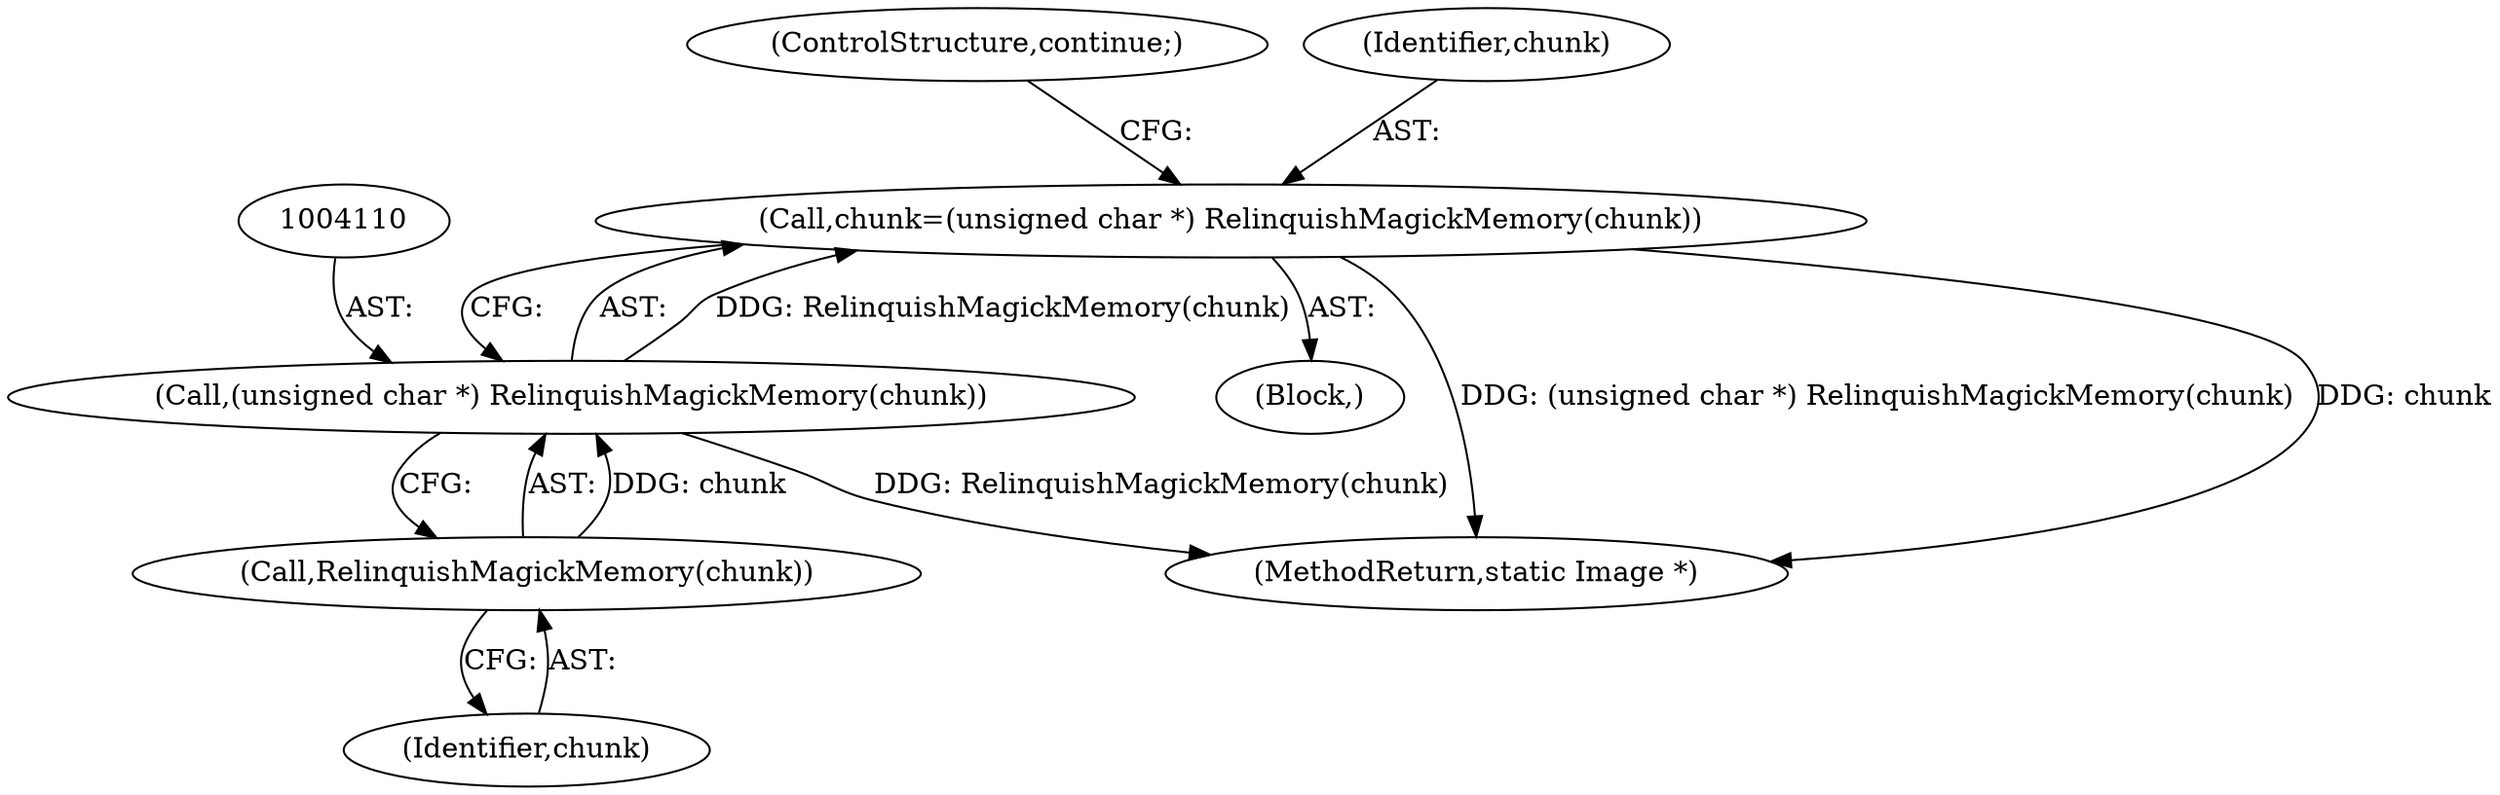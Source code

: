 digraph "0_ImageMagick_22e0310345499ffe906c604428f2a3a668942b05@pointer" {
"1004107" [label="(Call,chunk=(unsigned char *) RelinquishMagickMemory(chunk))"];
"1004109" [label="(Call,(unsigned char *) RelinquishMagickMemory(chunk))"];
"1004111" [label="(Call,RelinquishMagickMemory(chunk))"];
"1004109" [label="(Call,(unsigned char *) RelinquishMagickMemory(chunk))"];
"1004111" [label="(Call,RelinquishMagickMemory(chunk))"];
"1004113" [label="(ControlStructure,continue;)"];
"1004108" [label="(Identifier,chunk)"];
"1004107" [label="(Call,chunk=(unsigned char *) RelinquishMagickMemory(chunk))"];
"1004093" [label="(Block,)"];
"1007383" [label="(MethodReturn,static Image *)"];
"1004112" [label="(Identifier,chunk)"];
"1004107" -> "1004093"  [label="AST: "];
"1004107" -> "1004109"  [label="CFG: "];
"1004108" -> "1004107"  [label="AST: "];
"1004109" -> "1004107"  [label="AST: "];
"1004113" -> "1004107"  [label="CFG: "];
"1004107" -> "1007383"  [label="DDG: (unsigned char *) RelinquishMagickMemory(chunk)"];
"1004107" -> "1007383"  [label="DDG: chunk"];
"1004109" -> "1004107"  [label="DDG: RelinquishMagickMemory(chunk)"];
"1004109" -> "1004111"  [label="CFG: "];
"1004110" -> "1004109"  [label="AST: "];
"1004111" -> "1004109"  [label="AST: "];
"1004109" -> "1007383"  [label="DDG: RelinquishMagickMemory(chunk)"];
"1004111" -> "1004109"  [label="DDG: chunk"];
"1004111" -> "1004112"  [label="CFG: "];
"1004112" -> "1004111"  [label="AST: "];
}

